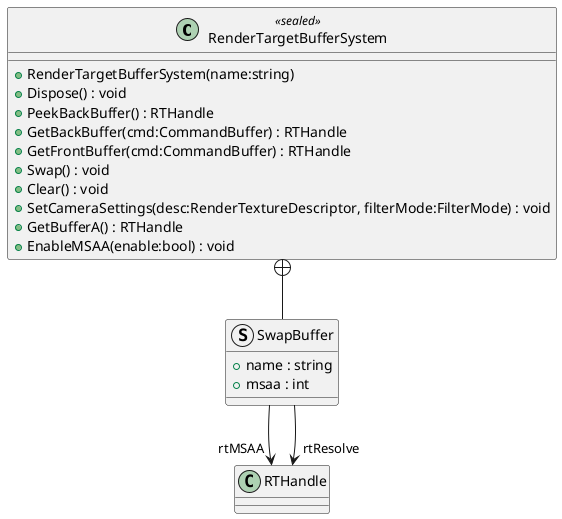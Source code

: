 @startuml
class RenderTargetBufferSystem <<sealed>> {
    + RenderTargetBufferSystem(name:string)
    + Dispose() : void
    + PeekBackBuffer() : RTHandle
    + GetBackBuffer(cmd:CommandBuffer) : RTHandle
    + GetFrontBuffer(cmd:CommandBuffer) : RTHandle
    + Swap() : void
    + Clear() : void
    + SetCameraSettings(desc:RenderTextureDescriptor, filterMode:FilterMode) : void
    + GetBufferA() : RTHandle
    + EnableMSAA(enable:bool) : void
}
struct SwapBuffer {
    + name : string
    + msaa : int
}
RenderTargetBufferSystem +-- SwapBuffer
SwapBuffer --> "rtMSAA" RTHandle
SwapBuffer --> "rtResolve" RTHandle
@enduml
